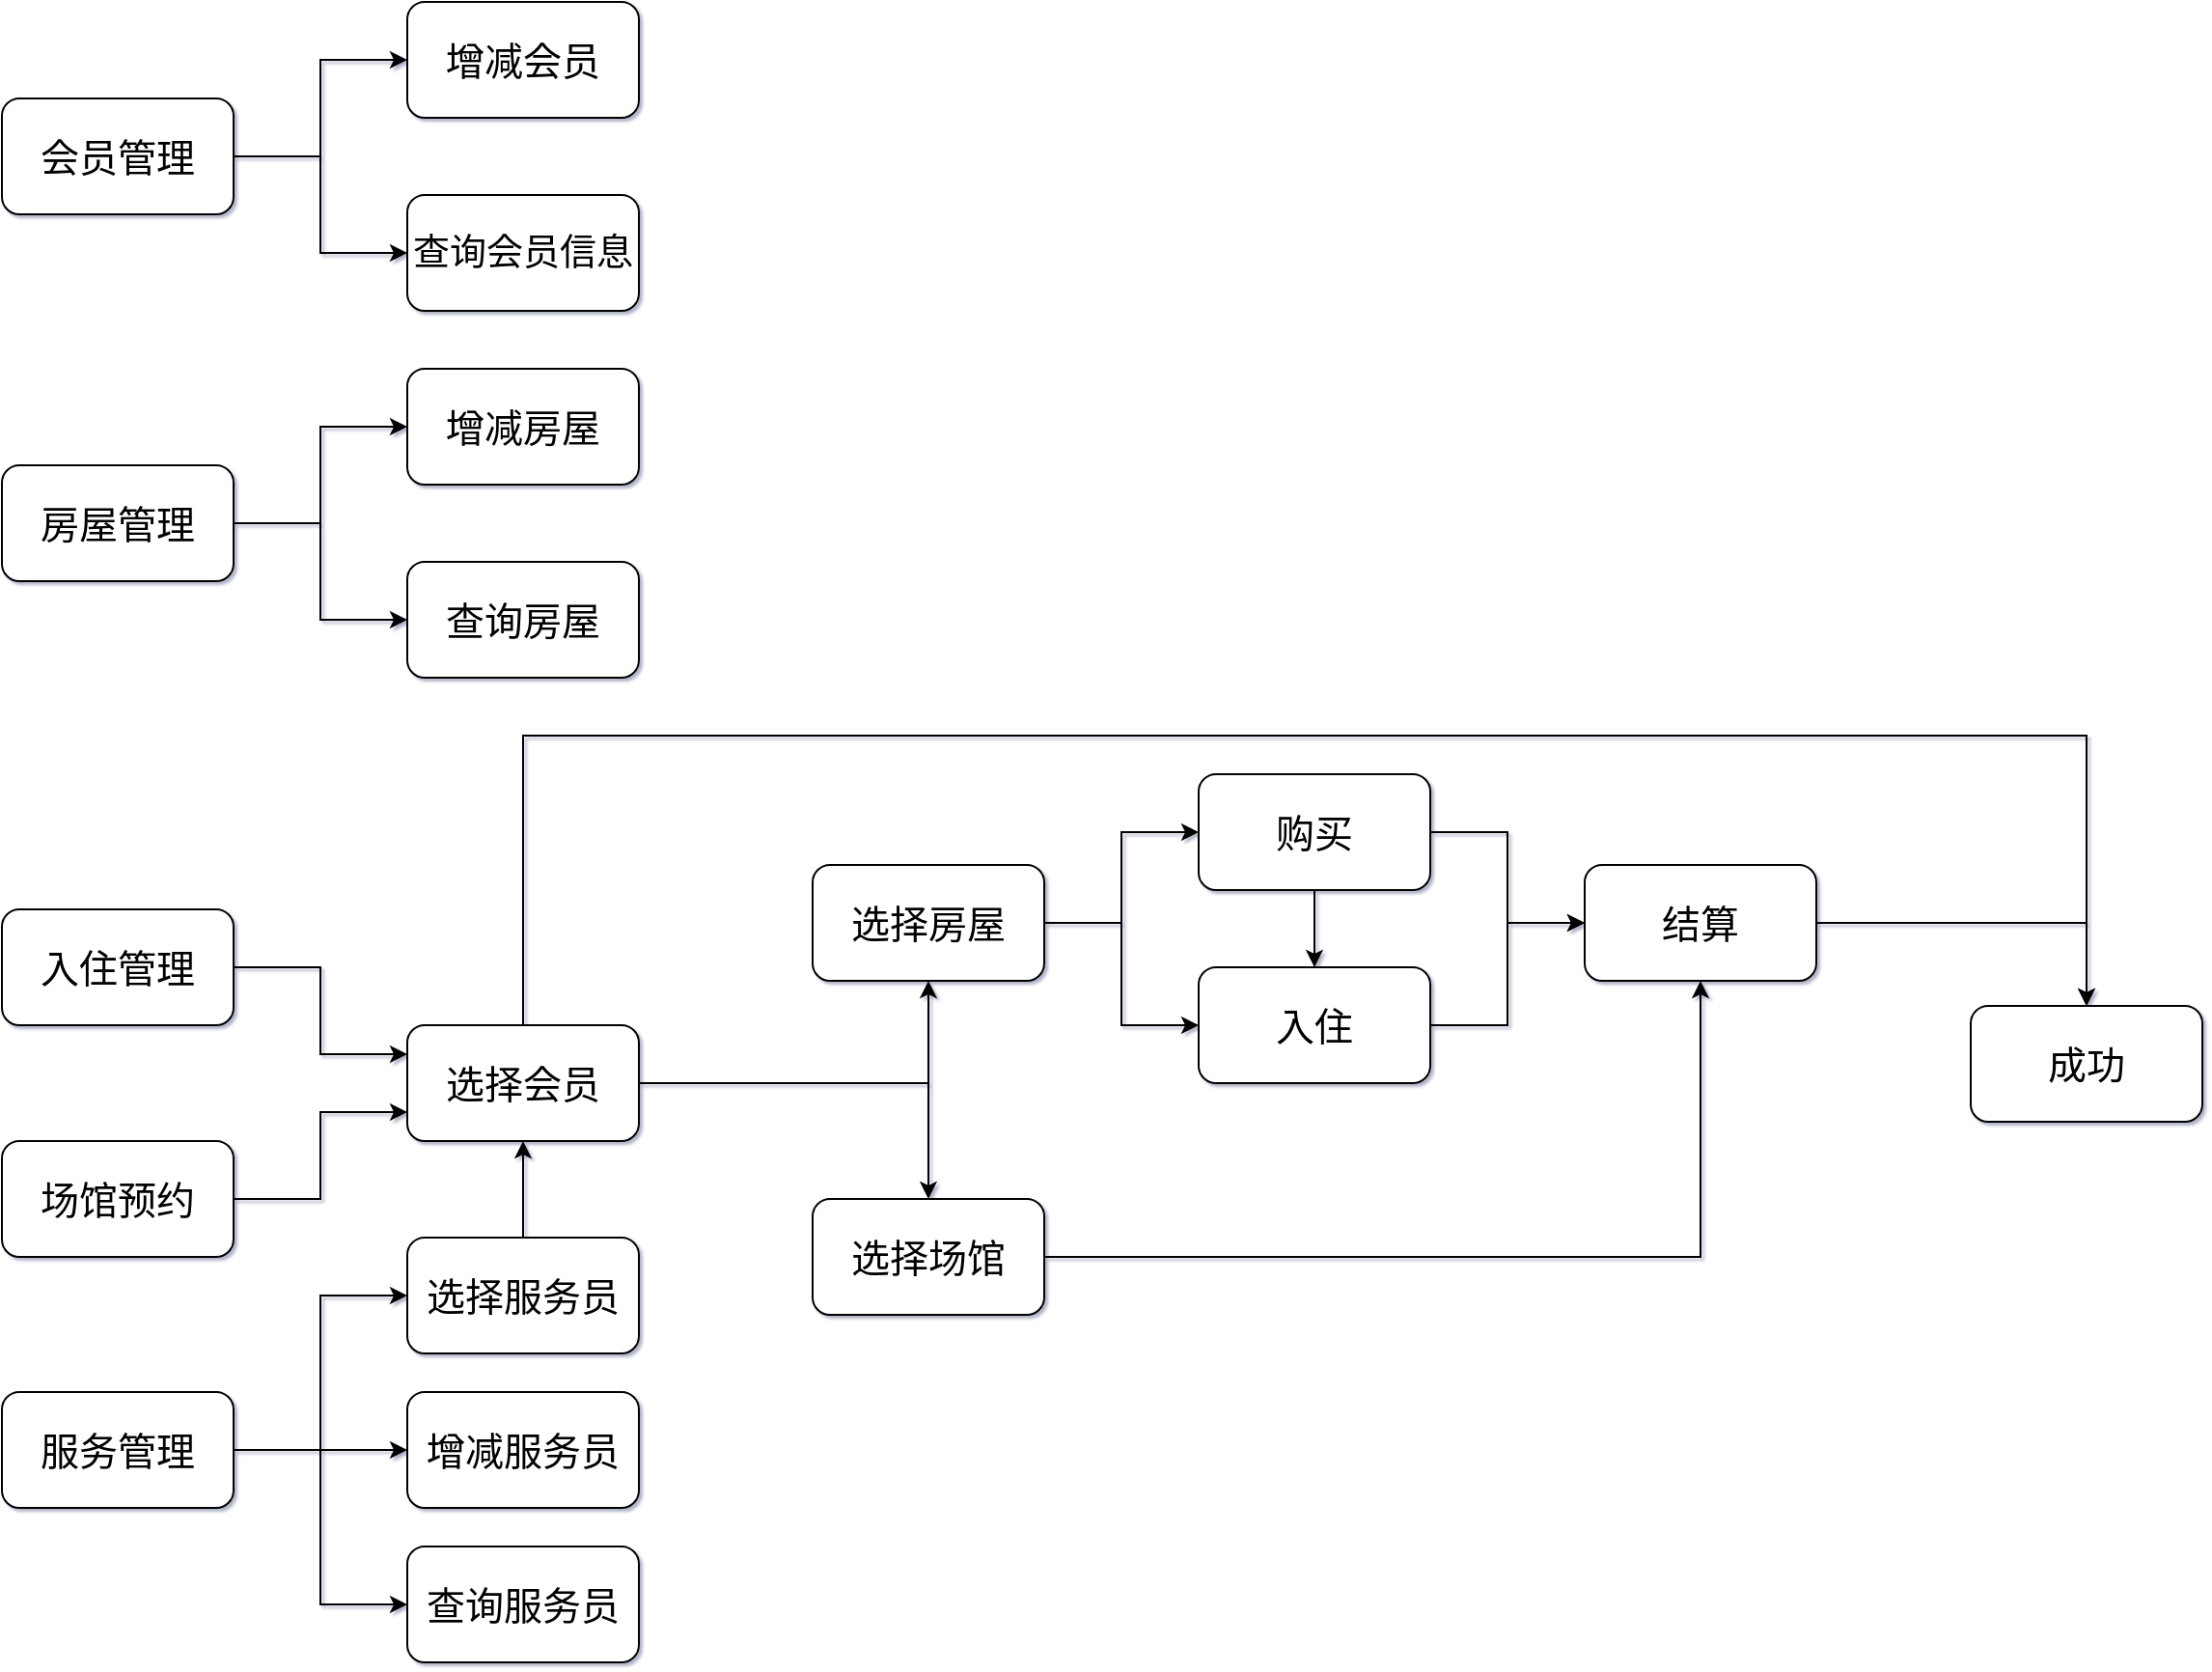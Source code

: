 <mxfile version="13.9.9" type="device"><diagram id="QZSMNbH4zVILSp_ANaVm" name="第 1 页"><mxGraphModel dx="1817" dy="1485" grid="1" gridSize="10" guides="1" tooltips="1" connect="1" arrows="1" fold="1" page="1" pageScale="1" pageWidth="1654" pageHeight="1169" background="#FFFFFF" math="0" shadow="1"><root><mxCell id="0"/><mxCell id="1" parent="0"/><mxCell id="lDJXFhXFip9hButc1HeP-16" style="edgeStyle=orthogonalEdgeStyle;rounded=0;orthogonalLoop=1;jettySize=auto;html=1;fontSize=20;" edge="1" parent="1" source="lDJXFhXFip9hButc1HeP-1" target="lDJXFhXFip9hButc1HeP-6"><mxGeometry relative="1" as="geometry"/></mxCell><mxCell id="lDJXFhXFip9hButc1HeP-33" style="edgeStyle=orthogonalEdgeStyle;rounded=0;orthogonalLoop=1;jettySize=auto;html=1;fontSize=20;" edge="1" parent="1" source="lDJXFhXFip9hButc1HeP-1" target="lDJXFhXFip9hButc1HeP-34"><mxGeometry relative="1" as="geometry"><mxPoint x="590" y="160" as="targetPoint"/></mxGeometry></mxCell><mxCell id="lDJXFhXFip9hButc1HeP-1" value="会员管理" style="rounded=1;whiteSpace=wrap;html=1;fontSize=20;" vertex="1" parent="1"><mxGeometry x="30" y="130" width="120" height="60" as="geometry"/></mxCell><mxCell id="lDJXFhXFip9hButc1HeP-17" style="edgeStyle=orthogonalEdgeStyle;rounded=0;orthogonalLoop=1;jettySize=auto;html=1;fontSize=20;" edge="1" parent="1" source="lDJXFhXFip9hButc1HeP-2" target="lDJXFhXFip9hButc1HeP-9"><mxGeometry relative="1" as="geometry"/></mxCell><mxCell id="lDJXFhXFip9hButc1HeP-36" style="edgeStyle=orthogonalEdgeStyle;rounded=0;orthogonalLoop=1;jettySize=auto;html=1;entryX=0;entryY=0.5;entryDx=0;entryDy=0;fontSize=20;" edge="1" parent="1" source="lDJXFhXFip9hButc1HeP-2" target="lDJXFhXFip9hButc1HeP-35"><mxGeometry relative="1" as="geometry"/></mxCell><mxCell id="lDJXFhXFip9hButc1HeP-2" value="房屋管理" style="rounded=1;whiteSpace=wrap;html=1;fontSize=20;" vertex="1" parent="1"><mxGeometry x="30" y="320" width="120" height="60" as="geometry"/></mxCell><mxCell id="lDJXFhXFip9hButc1HeP-18" style="edgeStyle=orthogonalEdgeStyle;rounded=0;orthogonalLoop=1;jettySize=auto;html=1;entryX=0;entryY=0.25;entryDx=0;entryDy=0;fontSize=20;" edge="1" parent="1" source="lDJXFhXFip9hButc1HeP-3" target="lDJXFhXFip9hButc1HeP-11"><mxGeometry relative="1" as="geometry"/></mxCell><mxCell id="lDJXFhXFip9hButc1HeP-3" value="入住管理" style="rounded=1;whiteSpace=wrap;html=1;fontSize=20;" vertex="1" parent="1"><mxGeometry x="30" y="550" width="120" height="60" as="geometry"/></mxCell><mxCell id="lDJXFhXFip9hButc1HeP-30" style="edgeStyle=orthogonalEdgeStyle;rounded=0;orthogonalLoop=1;jettySize=auto;html=1;entryX=0;entryY=0.75;entryDx=0;entryDy=0;fontSize=20;" edge="1" parent="1" source="lDJXFhXFip9hButc1HeP-4" target="lDJXFhXFip9hButc1HeP-11"><mxGeometry relative="1" as="geometry"/></mxCell><mxCell id="lDJXFhXFip9hButc1HeP-4" value="场馆预约" style="rounded=1;whiteSpace=wrap;html=1;fontSize=20;" vertex="1" parent="1"><mxGeometry x="30" y="670" width="120" height="60" as="geometry"/></mxCell><mxCell id="lDJXFhXFip9hButc1HeP-29" style="edgeStyle=orthogonalEdgeStyle;rounded=0;orthogonalLoop=1;jettySize=auto;html=1;entryX=0;entryY=0.5;entryDx=0;entryDy=0;fontSize=20;" edge="1" parent="1" source="lDJXFhXFip9hButc1HeP-5" target="lDJXFhXFip9hButc1HeP-28"><mxGeometry relative="1" as="geometry"/></mxCell><mxCell id="lDJXFhXFip9hButc1HeP-48" style="edgeStyle=orthogonalEdgeStyle;rounded=0;orthogonalLoop=1;jettySize=auto;html=1;entryX=0;entryY=0.5;entryDx=0;entryDy=0;fontSize=20;" edge="1" parent="1" source="lDJXFhXFip9hButc1HeP-5" target="lDJXFhXFip9hButc1HeP-47"><mxGeometry relative="1" as="geometry"/></mxCell><mxCell id="lDJXFhXFip9hButc1HeP-50" style="edgeStyle=orthogonalEdgeStyle;rounded=0;orthogonalLoop=1;jettySize=auto;html=1;entryX=0;entryY=0.5;entryDx=0;entryDy=0;fontSize=20;" edge="1" parent="1" source="lDJXFhXFip9hButc1HeP-5" target="lDJXFhXFip9hButc1HeP-49"><mxGeometry relative="1" as="geometry"/></mxCell><mxCell id="lDJXFhXFip9hButc1HeP-5" value="服务管理" style="rounded=1;whiteSpace=wrap;html=1;fontSize=20;" vertex="1" parent="1"><mxGeometry x="30" y="800" width="120" height="60" as="geometry"/></mxCell><mxCell id="lDJXFhXFip9hButc1HeP-6" value="增减会员" style="rounded=1;whiteSpace=wrap;html=1;fontSize=20;" vertex="1" parent="1"><mxGeometry x="240" y="80" width="120" height="60" as="geometry"/></mxCell><mxCell id="lDJXFhXFip9hButc1HeP-9" value="增减房屋" style="rounded=1;whiteSpace=wrap;html=1;fontSize=20;" vertex="1" parent="1"><mxGeometry x="240" y="270" width="120" height="60" as="geometry"/></mxCell><mxCell id="lDJXFhXFip9hButc1HeP-22" style="edgeStyle=orthogonalEdgeStyle;rounded=0;orthogonalLoop=1;jettySize=auto;html=1;fontSize=20;entryX=0;entryY=0.5;entryDx=0;entryDy=0;" edge="1" parent="1" source="lDJXFhXFip9hButc1HeP-37" target="lDJXFhXFip9hButc1HeP-21"><mxGeometry relative="1" as="geometry"><mxPoint x="670" y="557" as="targetPoint"/></mxGeometry></mxCell><mxCell id="lDJXFhXFip9hButc1HeP-40" style="edgeStyle=orthogonalEdgeStyle;rounded=0;orthogonalLoop=1;jettySize=auto;html=1;entryX=0;entryY=0.5;entryDx=0;entryDy=0;fontSize=20;" edge="1" parent="1" source="lDJXFhXFip9hButc1HeP-10" target="lDJXFhXFip9hButc1HeP-39"><mxGeometry relative="1" as="geometry"/></mxCell><mxCell id="lDJXFhXFip9hButc1HeP-10" value="选择房屋" style="rounded=1;whiteSpace=wrap;html=1;fontSize=20;" vertex="1" parent="1"><mxGeometry x="450" y="527" width="120" height="60" as="geometry"/></mxCell><mxCell id="lDJXFhXFip9hButc1HeP-20" style="edgeStyle=orthogonalEdgeStyle;rounded=0;orthogonalLoop=1;jettySize=auto;html=1;fontSize=20;" edge="1" parent="1" source="lDJXFhXFip9hButc1HeP-11" target="lDJXFhXFip9hButc1HeP-10"><mxGeometry relative="1" as="geometry"><mxPoint x="450" y="640" as="targetPoint"/></mxGeometry></mxCell><mxCell id="lDJXFhXFip9hButc1HeP-32" style="edgeStyle=orthogonalEdgeStyle;rounded=0;orthogonalLoop=1;jettySize=auto;html=1;fontSize=20;entryX=0.5;entryY=0;entryDx=0;entryDy=0;" edge="1" parent="1" source="lDJXFhXFip9hButc1HeP-11" target="lDJXFhXFip9hButc1HeP-23"><mxGeometry relative="1" as="geometry"><mxPoint x="900" y="640" as="targetPoint"/><Array as="points"><mxPoint x="300" y="460"/><mxPoint x="1110" y="460"/></Array></mxGeometry></mxCell><mxCell id="lDJXFhXFip9hButc1HeP-45" style="edgeStyle=orthogonalEdgeStyle;rounded=0;orthogonalLoop=1;jettySize=auto;html=1;exitX=1;exitY=0.5;exitDx=0;exitDy=0;entryX=0.5;entryY=0;entryDx=0;entryDy=0;fontSize=20;" edge="1" parent="1" source="lDJXFhXFip9hButc1HeP-11" target="lDJXFhXFip9hButc1HeP-44"><mxGeometry relative="1" as="geometry"/></mxCell><mxCell id="lDJXFhXFip9hButc1HeP-11" value="选择会员" style="rounded=1;whiteSpace=wrap;html=1;fontSize=20;" vertex="1" parent="1"><mxGeometry x="240" y="610" width="120" height="60" as="geometry"/></mxCell><mxCell id="lDJXFhXFip9hButc1HeP-24" style="edgeStyle=orthogonalEdgeStyle;rounded=0;orthogonalLoop=1;jettySize=auto;html=1;fontSize=20;" edge="1" parent="1" source="lDJXFhXFip9hButc1HeP-21" target="lDJXFhXFip9hButc1HeP-23"><mxGeometry relative="1" as="geometry"/></mxCell><mxCell id="lDJXFhXFip9hButc1HeP-21" value="结算" style="rounded=1;whiteSpace=wrap;html=1;fontSize=20;" vertex="1" parent="1"><mxGeometry x="850" y="527" width="120" height="60" as="geometry"/></mxCell><mxCell id="lDJXFhXFip9hButc1HeP-23" value="成功" style="rounded=1;whiteSpace=wrap;html=1;fontSize=20;" vertex="1" parent="1"><mxGeometry x="1050" y="600" width="120" height="60" as="geometry"/></mxCell><mxCell id="lDJXFhXFip9hButc1HeP-31" style="edgeStyle=orthogonalEdgeStyle;rounded=0;orthogonalLoop=1;jettySize=auto;html=1;entryX=0.5;entryY=1;entryDx=0;entryDy=0;fontSize=20;" edge="1" parent="1" source="lDJXFhXFip9hButc1HeP-28" target="lDJXFhXFip9hButc1HeP-11"><mxGeometry relative="1" as="geometry"/></mxCell><mxCell id="lDJXFhXFip9hButc1HeP-28" value="选择服务员" style="rounded=1;whiteSpace=wrap;html=1;fontSize=20;" vertex="1" parent="1"><mxGeometry x="240" y="720" width="120" height="60" as="geometry"/></mxCell><mxCell id="lDJXFhXFip9hButc1HeP-34" value="查询会员信息" style="rounded=1;whiteSpace=wrap;html=1;fontSize=19;" vertex="1" parent="1"><mxGeometry x="240" y="180" width="120" height="60" as="geometry"/></mxCell><mxCell id="lDJXFhXFip9hButc1HeP-35" value="查询房屋" style="rounded=1;whiteSpace=wrap;html=1;fontSize=20;" vertex="1" parent="1"><mxGeometry x="240" y="370" width="120" height="60" as="geometry"/></mxCell><mxCell id="lDJXFhXFip9hButc1HeP-43" style="edgeStyle=orthogonalEdgeStyle;rounded=0;orthogonalLoop=1;jettySize=auto;html=1;entryX=0.5;entryY=0;entryDx=0;entryDy=0;fontSize=20;" edge="1" parent="1" source="lDJXFhXFip9hButc1HeP-37" target="lDJXFhXFip9hButc1HeP-39"><mxGeometry relative="1" as="geometry"/></mxCell><mxCell id="lDJXFhXFip9hButc1HeP-37" value="购买" style="rounded=1;whiteSpace=wrap;html=1;fontSize=20;" vertex="1" parent="1"><mxGeometry x="650" y="480" width="120" height="60" as="geometry"/></mxCell><mxCell id="lDJXFhXFip9hButc1HeP-38" style="edgeStyle=orthogonalEdgeStyle;rounded=0;orthogonalLoop=1;jettySize=auto;html=1;fontSize=20;entryX=0;entryY=0.5;entryDx=0;entryDy=0;" edge="1" parent="1" source="lDJXFhXFip9hButc1HeP-10" target="lDJXFhXFip9hButc1HeP-37"><mxGeometry relative="1" as="geometry"><mxPoint x="850" y="557" as="targetPoint"/><mxPoint x="580" y="557" as="sourcePoint"/></mxGeometry></mxCell><mxCell id="lDJXFhXFip9hButc1HeP-41" style="edgeStyle=orthogonalEdgeStyle;rounded=0;orthogonalLoop=1;jettySize=auto;html=1;entryX=0;entryY=0.5;entryDx=0;entryDy=0;fontSize=20;" edge="1" parent="1" source="lDJXFhXFip9hButc1HeP-39" target="lDJXFhXFip9hButc1HeP-21"><mxGeometry relative="1" as="geometry"/></mxCell><mxCell id="lDJXFhXFip9hButc1HeP-39" value="入住" style="rounded=1;whiteSpace=wrap;html=1;fontSize=20;" vertex="1" parent="1"><mxGeometry x="650" y="580" width="120" height="60" as="geometry"/></mxCell><mxCell id="lDJXFhXFip9hButc1HeP-46" style="edgeStyle=orthogonalEdgeStyle;rounded=0;orthogonalLoop=1;jettySize=auto;html=1;entryX=0.5;entryY=1;entryDx=0;entryDy=0;fontSize=20;" edge="1" parent="1" source="lDJXFhXFip9hButc1HeP-44" target="lDJXFhXFip9hButc1HeP-21"><mxGeometry relative="1" as="geometry"/></mxCell><mxCell id="lDJXFhXFip9hButc1HeP-44" value="选择场馆" style="rounded=1;whiteSpace=wrap;html=1;fontSize=20;" vertex="1" parent="1"><mxGeometry x="450" y="700" width="120" height="60" as="geometry"/></mxCell><mxCell id="lDJXFhXFip9hButc1HeP-47" value="增减服务员" style="rounded=1;whiteSpace=wrap;html=1;fontSize=20;" vertex="1" parent="1"><mxGeometry x="240" y="800" width="120" height="60" as="geometry"/></mxCell><mxCell id="lDJXFhXFip9hButc1HeP-49" value="查询服务员" style="rounded=1;whiteSpace=wrap;html=1;fontSize=20;" vertex="1" parent="1"><mxGeometry x="240" y="880" width="120" height="60" as="geometry"/></mxCell></root></mxGraphModel></diagram></mxfile>